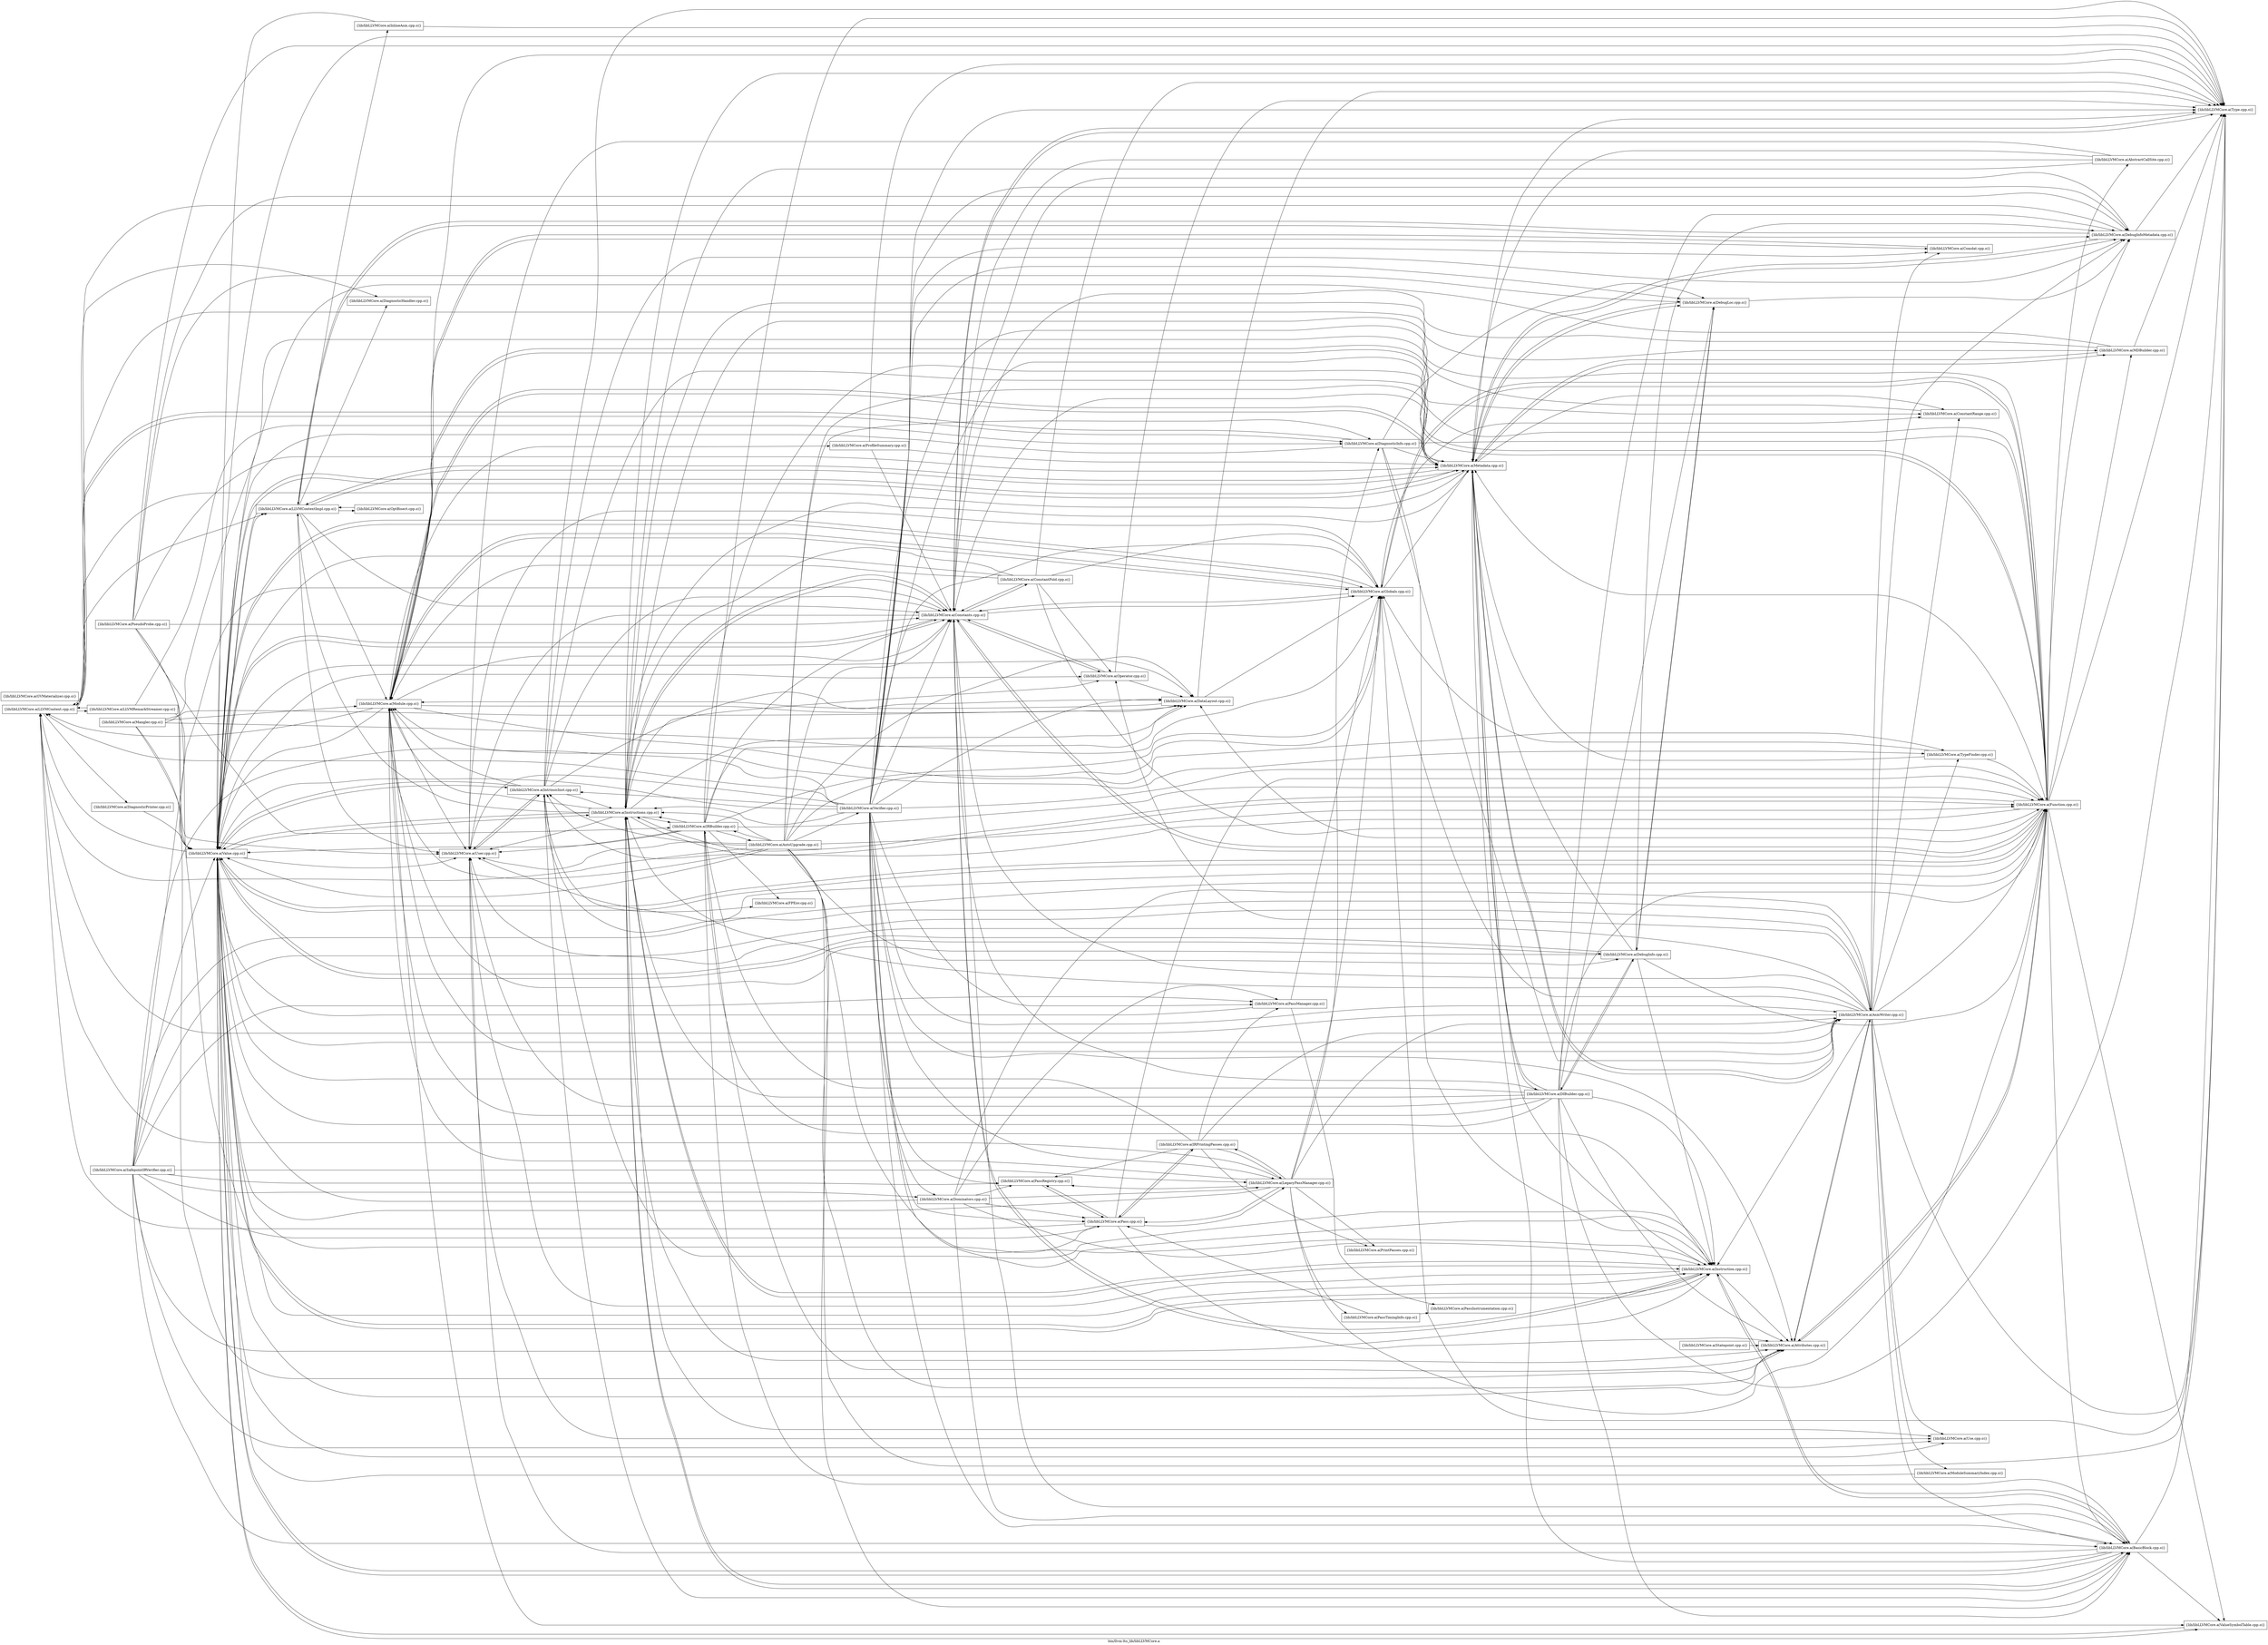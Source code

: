 digraph "bin/llvm-lto_lib/libLLVMCore.a" {
	label="bin/llvm-lto_lib/libLLVMCore.a";
	rankdir=LR;

	Node0x557d850af828 [shape=record,shape=box,group=0,label="{lib/libLLVMCore.a(DiagnosticHandler.cpp.o)}"];
	Node0x557d850b0a98 [shape=record,shape=box,group=0,label="{lib/libLLVMCore.a(DiagnosticPrinter.cpp.o)}"];
	Node0x557d850b0a98 -> Node0x557d850b40a8;
	Node0x557d850c6a28 [shape=record,shape=box,group=0,label="{lib/libLLVMCore.a(LLVMContext.cpp.o)}"];
	Node0x557d850c6a28 -> Node0x557d850af828;
	Node0x557d850c6a28 -> Node0x557d850afe18;
	Node0x557d850c6a28 -> Node0x557d850b0a98;
	Node0x557d850c6a28 -> Node0x557d850c4f48;
	Node0x557d850c6a28 -> Node0x557d850a2308;
	Node0x557d850a1408 [shape=record,shape=box,group=0,label="{lib/libLLVMCore.a(Module.cpp.o)}"];
	Node0x557d850a1408 -> Node0x557d850c2248;
	Node0x557d850a1408 -> Node0x557d850bfe58;
	Node0x557d850a1408 -> Node0x557d850adcf8;
	Node0x557d850a1408 -> Node0x557d850b4058;
	Node0x557d850a1408 -> Node0x557d850c0bc8;
	Node0x557d850a1408 -> Node0x557d850c6a28;
	Node0x557d850a1408 -> Node0x557d850a18b8;
	Node0x557d850a1408 -> Node0x557d850a1ea8;
	Node0x557d850a1408 -> Node0x557d850a2178;
	Node0x557d850a1408 -> Node0x557d850b2a78;
	Node0x557d850a1408 -> Node0x557d850b4378;
	Node0x557d850a1408 -> Node0x557d850b40a8;
	Node0x557d850a1408 -> Node0x557d850b3c48;
	Node0x557d850c7248 [shape=record,shape=box,group=0,label="{lib/libLLVMCore.a(Verifier.cpp.o)}"];
	Node0x557d850c7248 -> Node0x557d850c24c8;
	Node0x557d850c7248 -> Node0x557d850c35f8;
	Node0x557d850c7248 -> Node0x557d850c12a8;
	Node0x557d850c7248 -> Node0x557d850c2248;
	Node0x557d850c7248 -> Node0x557d850c0128;
	Node0x557d850c7248 -> Node0x557d850bfe58;
	Node0x557d850c7248 -> Node0x557d850adcf8;
	Node0x557d850c7248 -> Node0x557d850b1128;
	Node0x557d850c7248 -> Node0x557d850b1d08;
	Node0x557d850c7248 -> Node0x557d850b33d8;
	Node0x557d850c7248 -> Node0x557d850b4058;
	Node0x557d850c7248 -> Node0x557d850c0bc8;
	Node0x557d850c7248 -> Node0x557d850c8198;
	Node0x557d850c7248 -> Node0x557d850c8328;
	Node0x557d850c7248 -> Node0x557d850c6708;
	Node0x557d850c7248 -> Node0x557d850c6a28;
	Node0x557d850c7248 -> Node0x557d850a2038;
	Node0x557d850c7248 -> Node0x557d850a18b8;
	Node0x557d850c7248 -> Node0x557d850a1408;
	Node0x557d850c7248 -> Node0x557d850a2fd8;
	Node0x557d850c7248 -> Node0x557d850a41a8;
	Node0x557d850c7248 -> Node0x557d850a0b98;
	Node0x557d850c7248 -> Node0x557d850a2178;
	Node0x557d850c7248 -> Node0x557d850b4378;
	Node0x557d850c7248 -> Node0x557d850b40a8;
	Node0x557d850a2038 [shape=record,shape=box,group=0,label="{lib/libLLVMCore.a(LegacyPassManager.cpp.o)}"];
	Node0x557d850a2038 -> Node0x557d850c24c8;
	Node0x557d850a2038 -> Node0x557d850afe18;
	Node0x557d850a2038 -> Node0x557d850b4058;
	Node0x557d850a2038 -> Node0x557d850c0bc8;
	Node0x557d850a2038 -> Node0x557d850bf6d8;
	Node0x557d850a2038 -> Node0x557d850c6a28;
	Node0x557d850a2038 -> Node0x557d850a1408;
	Node0x557d850a2038 -> Node0x557d850a2fd8;
	Node0x557d850a2038 -> Node0x557d850a0b98;
	Node0x557d850a2038 -> Node0x557d850a0ff8;
	Node0x557d850a2038 -> Node0x557d850a25d8;
	Node0x557d850a2038 -> Node0x557d850b40a8;
	Node0x557d850a2fd8 [shape=record,shape=box,group=0,label="{lib/libLLVMCore.a(Pass.cpp.o)}"];
	Node0x557d850a2fd8 -> Node0x557d850c35f8;
	Node0x557d850a2fd8 -> Node0x557d850b4058;
	Node0x557d850a2fd8 -> Node0x557d850bf6d8;
	Node0x557d850a2fd8 -> Node0x557d850c6a28;
	Node0x557d850a2fd8 -> Node0x557d850a2038;
	Node0x557d850a2fd8 -> Node0x557d850a0b98;
	Node0x557d850a2fd8 -> Node0x557d850b40a8;
	Node0x557d850b40a8 [shape=record,shape=box,group=0,label="{lib/libLLVMCore.a(Value.cpp.o)}"];
	Node0x557d850b40a8 -> Node0x557d850c35f8;
	Node0x557d850b40a8 -> Node0x557d850c12a8;
	Node0x557d850b40a8 -> Node0x557d850bfe58;
	Node0x557d850b40a8 -> Node0x557d850adcf8;
	Node0x557d850b40a8 -> Node0x557d850b0f48;
	Node0x557d850b40a8 -> Node0x557d850b4058;
	Node0x557d850b40a8 -> Node0x557d850c0bc8;
	Node0x557d850b40a8 -> Node0x557d850c8198;
	Node0x557d850b40a8 -> Node0x557d850c8328;
	Node0x557d850b40a8 -> Node0x557d850c6708;
	Node0x557d850b40a8 -> Node0x557d850c6a28;
	Node0x557d850b40a8 -> Node0x557d850c4f48;
	Node0x557d850b40a8 -> Node0x557d850a18b8;
	Node0x557d850b40a8 -> Node0x557d850a5648;
	Node0x557d850b40a8 -> Node0x557d850a2178;
	Node0x557d850b40a8 -> Node0x557d850b27f8;
	Node0x557d850b40a8 -> Node0x557d850b4378;
	Node0x557d850b40a8 -> Node0x557d850b3c48;
	Node0x557d850c35f8 [shape=record,shape=box,group=0,label="{lib/libLLVMCore.a(Attributes.cpp.o)}"];
	Node0x557d850c35f8 -> Node0x557d850c24c8;
	Node0x557d850c35f8 -> Node0x557d850b4058;
	Node0x557d850bfe58 [shape=record,shape=box,group=0,label="{lib/libLLVMCore.a(Constants.cpp.o)}"];
	Node0x557d850bfe58 -> Node0x557d850c05d8;
	Node0x557d850bfe58 -> Node0x557d850b4058;
	Node0x557d850bfe58 -> Node0x557d850c0bc8;
	Node0x557d850bfe58 -> Node0x557d850c8198;
	Node0x557d850bfe58 -> Node0x557d850c8328;
	Node0x557d850bfe58 -> Node0x557d850a5648;
	Node0x557d850bfe58 -> Node0x557d850a2178;
	Node0x557d850bfe58 -> Node0x557d850b4378;
	Node0x557d850bfe58 -> Node0x557d850b40a8;
	Node0x557d850a1138 [shape=record,shape=box,group=0,label="{lib/libLLVMCore.a(Mangler.cpp.o)}"];
	Node0x557d850a1138 -> Node0x557d850c35f8;
	Node0x557d850a1138 -> Node0x557d850adcf8;
	Node0x557d850a1138 -> Node0x557d850b4058;
	Node0x557d850a1138 -> Node0x557d850c0bc8;
	Node0x557d850a1138 -> Node0x557d850a1408;
	Node0x557d850a1138 -> Node0x557d850b40a8;
	Node0x557d850a18b8 [shape=record,shape=box,group=0,label="{lib/libLLVMCore.a(Metadata.cpp.o)}"];
	Node0x557d850a18b8 -> Node0x557d850c24c8;
	Node0x557d850a18b8 -> Node0x557d850c0128;
	Node0x557d850a18b8 -> Node0x557d850bfe58;
	Node0x557d850a18b8 -> Node0x557d850ad578;
	Node0x557d850a18b8 -> Node0x557d850b1128;
	Node0x557d850a18b8 -> Node0x557d850b1d08;
	Node0x557d850a18b8 -> Node0x557d850c6a28;
	Node0x557d850a18b8 -> Node0x557d850c4f48;
	Node0x557d850a18b8 -> Node0x557d850a27b8;
	Node0x557d850a18b8 -> Node0x557d850a1408;
	Node0x557d850a18b8 -> Node0x557d850a2178;
	Node0x557d850a18b8 -> Node0x557d850b40a8;
	Node0x557d850adcf8 [shape=record,shape=box,group=0,label="{lib/libLLVMCore.a(DataLayout.cpp.o)}"];
	Node0x557d850adcf8 -> Node0x557d850c0bc8;
	Node0x557d850adcf8 -> Node0x557d850a1408;
	Node0x557d850adcf8 -> Node0x557d850a2178;
	Node0x557d850afe18 [shape=record,shape=box,group=0,label="{lib/libLLVMCore.a(DiagnosticInfo.cpp.o)}"];
	Node0x557d850afe18 -> Node0x557d850c24c8;
	Node0x557d850afe18 -> Node0x557d850b1d08;
	Node0x557d850afe18 -> Node0x557d850b4058;
	Node0x557d850afe18 -> Node0x557d850c8198;
	Node0x557d850afe18 -> Node0x557d850c6a28;
	Node0x557d850afe18 -> Node0x557d850a18b8;
	Node0x557d850afe18 -> Node0x557d850b40a8;
	Node0x557d850b4058 [shape=record,shape=box,group=0,label="{lib/libLLVMCore.a(Function.cpp.o)}"];
	Node0x557d850b4058 -> Node0x557d850c35f8;
	Node0x557d850b4058 -> Node0x557d850c12a8;
	Node0x557d850b4058 -> Node0x557d850bfe58;
	Node0x557d850b4058 -> Node0x557d850adcf8;
	Node0x557d850b4058 -> Node0x557d850b1128;
	Node0x557d850b4058 -> Node0x557d850b4468;
	Node0x557d850b4058 -> Node0x557d850c0bc8;
	Node0x557d850b4058 -> Node0x557d850c8328;
	Node0x557d850b4058 -> Node0x557d850c6708;
	Node0x557d850b4058 -> Node0x557d850c6a28;
	Node0x557d850b4058 -> Node0x557d850a27b8;
	Node0x557d850b4058 -> Node0x557d850a18b8;
	Node0x557d850b4058 -> Node0x557d850a1408;
	Node0x557d850b4058 -> Node0x557d850a2178;
	Node0x557d850b4058 -> Node0x557d850b4378;
	Node0x557d850b4058 -> Node0x557d850b40a8;
	Node0x557d850b4058 -> Node0x557d850b3c48;
	Node0x557d850c0bc8 [shape=record,shape=box,group=0,label="{lib/libLLVMCore.a(Globals.cpp.o)}"];
	Node0x557d850c0bc8 -> Node0x557d850c0128;
	Node0x557d850c0bc8 -> Node0x557d850bfe58;
	Node0x557d850c0bc8 -> Node0x557d850b4058;
	Node0x557d850c0bc8 -> Node0x557d850a18b8;
	Node0x557d850c0bc8 -> Node0x557d850a1408;
	Node0x557d850c0bc8 -> Node0x557d850a2178;
	Node0x557d850c0bc8 -> Node0x557d850b4378;
	Node0x557d850c0bc8 -> Node0x557d850b40a8;
	Node0x557d850bebe8 [shape=record,shape=box,group=0,label="{lib/libLLVMCore.a(IRBuilder.cpp.o)}"];
	Node0x557d850bebe8 -> Node0x557d850c35f8;
	Node0x557d850bebe8 -> Node0x557d850c15c8;
	Node0x557d850bebe8 -> Node0x557d850c12a8;
	Node0x557d850bebe8 -> Node0x557d850bfe58;
	Node0x557d850bebe8 -> Node0x557d850adcf8;
	Node0x557d850bebe8 -> Node0x557d850b4058;
	Node0x557d850bebe8 -> Node0x557d850c0bc8;
	Node0x557d850bebe8 -> Node0x557d850bef58;
	Node0x557d850bebe8 -> Node0x557d850c8198;
	Node0x557d850bebe8 -> Node0x557d850c8328;
	Node0x557d850bebe8 -> Node0x557d850a18b8;
	Node0x557d850bebe8 -> Node0x557d850a2178;
	Node0x557d850bebe8 -> Node0x557d850b4378;
	Node0x557d850bebe8 -> Node0x557d850b40a8;
	Node0x557d850c7518 [shape=record,shape=box,group=0,label="{lib/libLLVMCore.a(InlineAsm.cpp.o)}"];
	Node0x557d850c7518 -> Node0x557d850a2178;
	Node0x557d850c7518 -> Node0x557d850b40a8;
	Node0x557d850c8198 [shape=record,shape=box,group=0,label="{lib/libLLVMCore.a(Instruction.cpp.o)}"];
	Node0x557d850c8198 -> Node0x557d850c35f8;
	Node0x557d850c8198 -> Node0x557d850c12a8;
	Node0x557d850c8198 -> Node0x557d850bfe58;
	Node0x557d850c8198 -> Node0x557d850c8328;
	Node0x557d850c8198 -> Node0x557d850a18b8;
	Node0x557d850c8198 -> Node0x557d850b4378;
	Node0x557d850c8198 -> Node0x557d850b40a8;
	Node0x557d850c8328 [shape=record,shape=box,group=0,label="{lib/libLLVMCore.a(Instructions.cpp.o)}"];
	Node0x557d850c8328 -> Node0x557d850c35f8;
	Node0x557d850c8328 -> Node0x557d850c12a8;
	Node0x557d850c8328 -> Node0x557d850bfe58;
	Node0x557d850c8328 -> Node0x557d850adcf8;
	Node0x557d850c8328 -> Node0x557d850b4058;
	Node0x557d850c8328 -> Node0x557d850bebe8;
	Node0x557d850c8328 -> Node0x557d850c8198;
	Node0x557d850c8328 -> Node0x557d850c4f48;
	Node0x557d850c8328 -> Node0x557d850a27b8;
	Node0x557d850c8328 -> Node0x557d850a18b8;
	Node0x557d850c8328 -> Node0x557d850a1408;
	Node0x557d850c8328 -> Node0x557d850a5648;
	Node0x557d850c8328 -> Node0x557d850a2178;
	Node0x557d850c8328 -> Node0x557d850b27f8;
	Node0x557d850c8328 -> Node0x557d850b4378;
	Node0x557d850c8328 -> Node0x557d850b40a8;
	Node0x557d850a2178 [shape=record,shape=box,group=0,label="{lib/libLLVMCore.a(Type.cpp.o)}"];
	Node0x557d850a2178 -> Node0x557d850bfe58;
	Node0x557d850b4378 [shape=record,shape=box,group=0,label="{lib/libLLVMCore.a(User.cpp.o)}"];
	Node0x557d850b4378 -> Node0x557d850c6708;
	Node0x557d850b4378 -> Node0x557d850b27f8;
	Node0x557d850c12a8 [shape=record,shape=box,group=0,label="{lib/libLLVMCore.a(BasicBlock.cpp.o)}"];
	Node0x557d850c12a8 -> Node0x557d850bfe58;
	Node0x557d850c12a8 -> Node0x557d850c8198;
	Node0x557d850c12a8 -> Node0x557d850c8328;
	Node0x557d850c12a8 -> Node0x557d850a18b8;
	Node0x557d850c12a8 -> Node0x557d850a2178;
	Node0x557d850c12a8 -> Node0x557d850b4378;
	Node0x557d850c12a8 -> Node0x557d850b40a8;
	Node0x557d850c12a8 -> Node0x557d850b3c48;
	Node0x557d850c6708 [shape=record,shape=box,group=0,label="{lib/libLLVMCore.a(IntrinsicInst.cpp.o)}"];
	Node0x557d850c6708 -> Node0x557d850c12a8;
	Node0x557d850c6708 -> Node0x557d850bfe58;
	Node0x557d850c6708 -> Node0x557d850adcf8;
	Node0x557d850c6708 -> Node0x557d850b1128;
	Node0x557d850c6708 -> Node0x557d850bef58;
	Node0x557d850c6708 -> Node0x557d850c8198;
	Node0x557d850c6708 -> Node0x557d850c8328;
	Node0x557d850c6708 -> Node0x557d850a18b8;
	Node0x557d850c6708 -> Node0x557d850a1408;
	Node0x557d850c6708 -> Node0x557d850a2178;
	Node0x557d850c6708 -> Node0x557d850b4378;
	Node0x557d850c6708 -> Node0x557d850b40a8;
	Node0x557d850a5648 [shape=record,shape=box,group=0,label="{lib/libLLVMCore.a(Operator.cpp.o)}"];
	Node0x557d850a5648 -> Node0x557d850bfe58;
	Node0x557d850a5648 -> Node0x557d850adcf8;
	Node0x557d850a5648 -> Node0x557d850a2178;
	Node0x557d850b1128 [shape=record,shape=box,group=0,label="{lib/libLLVMCore.a(DebugInfoMetadata.cpp.o)}"];
	Node0x557d850b1128 -> Node0x557d850bfe58;
	Node0x557d850b1128 -> Node0x557d850c6a28;
	Node0x557d850b1128 -> Node0x557d850c4f48;
	Node0x557d850b1128 -> Node0x557d850a18b8;
	Node0x557d850b1128 -> Node0x557d850a2178;
	Node0x557d850c0128 [shape=record,shape=box,group=0,label="{lib/libLLVMCore.a(ConstantRange.cpp.o)}"];
	Node0x557d850c0128 -> Node0x557d850c8328;
	Node0x557d850a0b98 [shape=record,shape=box,group=0,label="{lib/libLLVMCore.a(PassRegistry.cpp.o)}"];
	Node0x557d850a0b98 -> Node0x557d850a2fd8;
	Node0x557d850b1d08 [shape=record,shape=box,group=0,label="{lib/libLLVMCore.a(DebugLoc.cpp.o)}"];
	Node0x557d850b1d08 -> Node0x557d850b0f48;
	Node0x557d850b1d08 -> Node0x557d850b1128;
	Node0x557d850b1d08 -> Node0x557d850a18b8;
	Node0x557d850b33d8 [shape=record,shape=box,group=0,label="{lib/libLLVMCore.a(Dominators.cpp.o)}"];
	Node0x557d850b33d8 -> Node0x557d850c24c8;
	Node0x557d850b33d8 -> Node0x557d850c12a8;
	Node0x557d850b33d8 -> Node0x557d850c8198;
	Node0x557d850b33d8 -> Node0x557d850a2038;
	Node0x557d850b33d8 -> Node0x557d850a2fd8;
	Node0x557d850b33d8 -> Node0x557d850a41a8;
	Node0x557d850b33d8 -> Node0x557d850a0b98;
	Node0x557d850b33d8 -> Node0x557d850b40a8;
	Node0x557d850b27f8 [shape=record,shape=box,group=0,label="{lib/libLLVMCore.a(Use.cpp.o)}"];
	Node0x557d850c15c8 [shape=record,shape=box,group=0,label="{lib/libLLVMCore.a(AutoUpgrade.cpp.o)}"];
	Node0x557d850c15c8 -> Node0x557d850c35f8;
	Node0x557d850c15c8 -> Node0x557d850c12a8;
	Node0x557d850c15c8 -> Node0x557d850bfe58;
	Node0x557d850c15c8 -> Node0x557d850adcf8;
	Node0x557d850c15c8 -> Node0x557d850b0f48;
	Node0x557d850c15c8 -> Node0x557d850afe18;
	Node0x557d850c15c8 -> Node0x557d850b4058;
	Node0x557d850c15c8 -> Node0x557d850c0bc8;
	Node0x557d850c15c8 -> Node0x557d850bebe8;
	Node0x557d850c15c8 -> Node0x557d850c8198;
	Node0x557d850c15c8 -> Node0x557d850c8328;
	Node0x557d850c15c8 -> Node0x557d850c6708;
	Node0x557d850c15c8 -> Node0x557d850c6a28;
	Node0x557d850c15c8 -> Node0x557d850a18b8;
	Node0x557d850c15c8 -> Node0x557d850a1408;
	Node0x557d850c15c8 -> Node0x557d850a2178;
	Node0x557d850c15c8 -> Node0x557d850b4378;
	Node0x557d850c15c8 -> Node0x557d850b40a8;
	Node0x557d850c15c8 -> Node0x557d850c7248;
	Node0x557d850b0f48 [shape=record,shape=box,group=0,label="{lib/libLLVMCore.a(DebugInfo.cpp.o)}"];
	Node0x557d850b0f48 -> Node0x557d850ad578;
	Node0x557d850b0f48 -> Node0x557d850b1128;
	Node0x557d850b0f48 -> Node0x557d850b1d08;
	Node0x557d850b0f48 -> Node0x557d850b4058;
	Node0x557d850b0f48 -> Node0x557d850c8198;
	Node0x557d850b0f48 -> Node0x557d850a18b8;
	Node0x557d850b0f48 -> Node0x557d850a1408;
	Node0x557d850b0f48 -> Node0x557d850b40a8;
	Node0x557d850c04e8 [shape=record,shape=box,group=0,label="{lib/libLLVMCore.a(GVMaterializer.cpp.o)}"];
	Node0x557d850a4568 [shape=record,shape=box,group=0,label="{lib/libLLVMCore.a(ModuleSummaryIndex.cpp.o)}"];
	Node0x557d850a4568 -> Node0x557d850b40a8;
	Node0x557d850c2248 [shape=record,shape=box,group=0,label="{lib/libLLVMCore.a(Comdat.cpp.o)}"];
	Node0x557d850c2248 -> Node0x557d850a1408;
	Node0x557d850c24c8 [shape=record,shape=box,group=0,label="{lib/libLLVMCore.a(AsmWriter.cpp.o)}"];
	Node0x557d850c24c8 -> Node0x557d850c35f8;
	Node0x557d850c24c8 -> Node0x557d850c12a8;
	Node0x557d850c24c8 -> Node0x557d850c2248;
	Node0x557d850c24c8 -> Node0x557d850c0128;
	Node0x557d850c24c8 -> Node0x557d850bfe58;
	Node0x557d850c24c8 -> Node0x557d850b1128;
	Node0x557d850c24c8 -> Node0x557d850b4058;
	Node0x557d850c24c8 -> Node0x557d850c0bc8;
	Node0x557d850c24c8 -> Node0x557d850c8198;
	Node0x557d850c24c8 -> Node0x557d850c8328;
	Node0x557d850c24c8 -> Node0x557d850c6708;
	Node0x557d850c24c8 -> Node0x557d850c6a28;
	Node0x557d850c24c8 -> Node0x557d850a18b8;
	Node0x557d850c24c8 -> Node0x557d850a1408;
	Node0x557d850c24c8 -> Node0x557d850a4568;
	Node0x557d850c24c8 -> Node0x557d850a5648;
	Node0x557d850c24c8 -> Node0x557d850a2178;
	Node0x557d850c24c8 -> Node0x557d850b2a78;
	Node0x557d850c24c8 -> Node0x557d850b27f8;
	Node0x557d850c24c8 -> Node0x557d850b4378;
	Node0x557d850c24c8 -> Node0x557d850b40a8;
	Node0x557d850a25d8 [shape=record,shape=box,group=0,label="{lib/libLLVMCore.a(PrintPasses.cpp.o)}"];
	Node0x557d850bf6d8 [shape=record,shape=box,group=0,label="{lib/libLLVMCore.a(IRPrintingPasses.cpp.o)}"];
	Node0x557d850bf6d8 -> Node0x557d850c24c8;
	Node0x557d850bf6d8 -> Node0x557d850a2038;
	Node0x557d850bf6d8 -> Node0x557d850a2fd8;
	Node0x557d850bf6d8 -> Node0x557d850a41a8;
	Node0x557d850bf6d8 -> Node0x557d850a0b98;
	Node0x557d850bf6d8 -> Node0x557d850a25d8;
	Node0x557d850bf6d8 -> Node0x557d850b40a8;
	Node0x557d850a0ff8 [shape=record,shape=box,group=0,label="{lib/libLLVMCore.a(PassTimingInfo.cpp.o)}"];
	Node0x557d850a0ff8 -> Node0x557d850a2fd8;
	Node0x557d850a0ff8 -> Node0x557d850a1368;
	Node0x557d850a27b8 [shape=record,shape=box,group=0,label="{lib/libLLVMCore.a(MDBuilder.cpp.o)}"];
	Node0x557d850a27b8 -> Node0x557d850bfe58;
	Node0x557d850a27b8 -> Node0x557d850a18b8;
	Node0x557d850a27b8 -> Node0x557d850a2178;
	Node0x557d850a27b8 -> Node0x557d850b40a8;
	Node0x557d850a41a8 [shape=record,shape=box,group=0,label="{lib/libLLVMCore.a(PassManager.cpp.o)}"];
	Node0x557d850a41a8 -> Node0x557d850c0bc8;
	Node0x557d850a41a8 -> Node0x557d850a1368;
	Node0x557d850a41a8 -> Node0x557d850b40a8;
	Node0x557d850ad578 [shape=record,shape=box,group=0,label="{lib/libLLVMCore.a(DIBuilder.cpp.o)}"];
	Node0x557d850ad578 -> Node0x557d850c35f8;
	Node0x557d850ad578 -> Node0x557d850c12a8;
	Node0x557d850ad578 -> Node0x557d850bfe58;
	Node0x557d850ad578 -> Node0x557d850b0f48;
	Node0x557d850ad578 -> Node0x557d850b1128;
	Node0x557d850ad578 -> Node0x557d850b1d08;
	Node0x557d850ad578 -> Node0x557d850b4058;
	Node0x557d850ad578 -> Node0x557d850bebe8;
	Node0x557d850ad578 -> Node0x557d850c8198;
	Node0x557d850ad578 -> Node0x557d850c8328;
	Node0x557d850ad578 -> Node0x557d850a18b8;
	Node0x557d850ad578 -> Node0x557d850a1408;
	Node0x557d850ad578 -> Node0x557d850a2178;
	Node0x557d850ad578 -> Node0x557d850b4378;
	Node0x557d850ad578 -> Node0x557d850b40a8;
	Node0x557d850b2a78 [shape=record,shape=box,group=0,label="{lib/libLLVMCore.a(TypeFinder.cpp.o)}"];
	Node0x557d850b2a78 -> Node0x557d850b4058;
	Node0x557d850b2a78 -> Node0x557d850c0bc8;
	Node0x557d850b2a78 -> Node0x557d850a18b8;
	Node0x557d850b3c48 [shape=record,shape=box,group=0,label="{lib/libLLVMCore.a(ValueSymbolTable.cpp.o)}"];
	Node0x557d850b3c48 -> Node0x557d850b40a8;
	Node0x557d850c05d8 [shape=record,shape=box,group=0,label="{lib/libLLVMCore.a(ConstantFold.cpp.o)}"];
	Node0x557d850c05d8 -> Node0x557d850bfe58;
	Node0x557d850c05d8 -> Node0x557d850b4058;
	Node0x557d850c05d8 -> Node0x557d850c0bc8;
	Node0x557d850c05d8 -> Node0x557d850c8328;
	Node0x557d850c05d8 -> Node0x557d850a1408;
	Node0x557d850c05d8 -> Node0x557d850a5648;
	Node0x557d850c05d8 -> Node0x557d850a2178;
	Node0x557d850c05d8 -> Node0x557d850b40a8;
	Node0x557d850c4f48 [shape=record,shape=box,group=0,label="{lib/libLLVMCore.a(LLVMContextImpl.cpp.o)}"];
	Node0x557d850c4f48 -> Node0x557d850bfe58;
	Node0x557d850c4f48 -> Node0x557d850b1128;
	Node0x557d850c4f48 -> Node0x557d850af828;
	Node0x557d850c4f48 -> Node0x557d850c7518;
	Node0x557d850c4f48 -> Node0x557d850a18b8;
	Node0x557d850c4f48 -> Node0x557d850a1408;
	Node0x557d850c4f48 -> Node0x557d850a3668;
	Node0x557d850c4f48 -> Node0x557d850b4378;
	Node0x557d850c4f48 -> Node0x557d850b40a8;
	Node0x557d850b4468 [shape=record,shape=box,group=0,label="{lib/libLLVMCore.a(AbstractCallSite.cpp.o)}"];
	Node0x557d850b4468 -> Node0x557d850bfe58;
	Node0x557d850b4468 -> Node0x557d850c8328;
	Node0x557d850b4468 -> Node0x557d850a18b8;
	Node0x557d850b4468 -> Node0x557d850b4378;
	Node0x557d850bef58 [shape=record,shape=box,group=0,label="{lib/libLLVMCore.a(FPEnv.cpp.o)}"];
	Node0x557d850a2308 [shape=record,shape=box,group=0,label="{lib/libLLVMCore.a(LLVMRemarkStreamer.cpp.o)}"];
	Node0x557d850a2308 -> Node0x557d850afe18;
	Node0x557d850a2308 -> Node0x557d850c6a28;
	Node0x557d850a2308 -> Node0x557d850b40a8;
	Node0x557d850a3668 [shape=record,shape=box,group=0,label="{lib/libLLVMCore.a(OptBisect.cpp.o)}"];
	Node0x557d850a3668 -> Node0x557d850c4f48;
	Node0x557d850a1ea8 [shape=record,shape=box,group=0,label="{lib/libLLVMCore.a(ProfileSummary.cpp.o)}"];
	Node0x557d850a1ea8 -> Node0x557d850bfe58;
	Node0x557d850a1ea8 -> Node0x557d850a18b8;
	Node0x557d850a1ea8 -> Node0x557d850a2178;
	Node0x557d850a1368 [shape=record,shape=box,group=0,label="{lib/libLLVMCore.a(PassInstrumentation.cpp.o)}"];
	Node0x557d850a36b8 [shape=record,shape=box,group=0,label="{lib/libLLVMCore.a(Statepoint.cpp.o)}"];
	Node0x557d850a36b8 -> Node0x557d850c35f8;
	Node0x557d850a4658 [shape=record,shape=box,group=0,label="{lib/libLLVMCore.a(SafepointIRVerifier.cpp.o)}"];
	Node0x557d850a4658 -> Node0x557d850c24c8;
	Node0x557d850a4658 -> Node0x557d850c12a8;
	Node0x557d850a4658 -> Node0x557d850bfe58;
	Node0x557d850a4658 -> Node0x557d850b33d8;
	Node0x557d850a4658 -> Node0x557d850b4058;
	Node0x557d850a4658 -> Node0x557d850c8198;
	Node0x557d850a4658 -> Node0x557d850a2038;
	Node0x557d850a4658 -> Node0x557d850a2fd8;
	Node0x557d850a4658 -> Node0x557d850a41a8;
	Node0x557d850a4658 -> Node0x557d850a0b98;
	Node0x557d850a4658 -> Node0x557d850b2a78;
	Node0x557d850a4658 -> Node0x557d850b27f8;
	Node0x557d850a4658 -> Node0x557d850b40a8;
	Node0x557d850c2608 [shape=record,shape=box,group=0,label="{lib/libLLVMCore.a(PseudoProbe.cpp.o)}"];
	Node0x557d850c2608 -> Node0x557d850bfe58;
	Node0x557d850c2608 -> Node0x557d850b1128;
	Node0x557d850c2608 -> Node0x557d850b1d08;
	Node0x557d850c2608 -> Node0x557d850bebe8;
	Node0x557d850c2608 -> Node0x557d850c8198;
	Node0x557d850c2608 -> Node0x557d850a18b8;
	Node0x557d850c2608 -> Node0x557d850a2178;
	Node0x557d850c2608 -> Node0x557d850b4378;
	Node0x557d850c2608 -> Node0x557d850b40a8;
}
